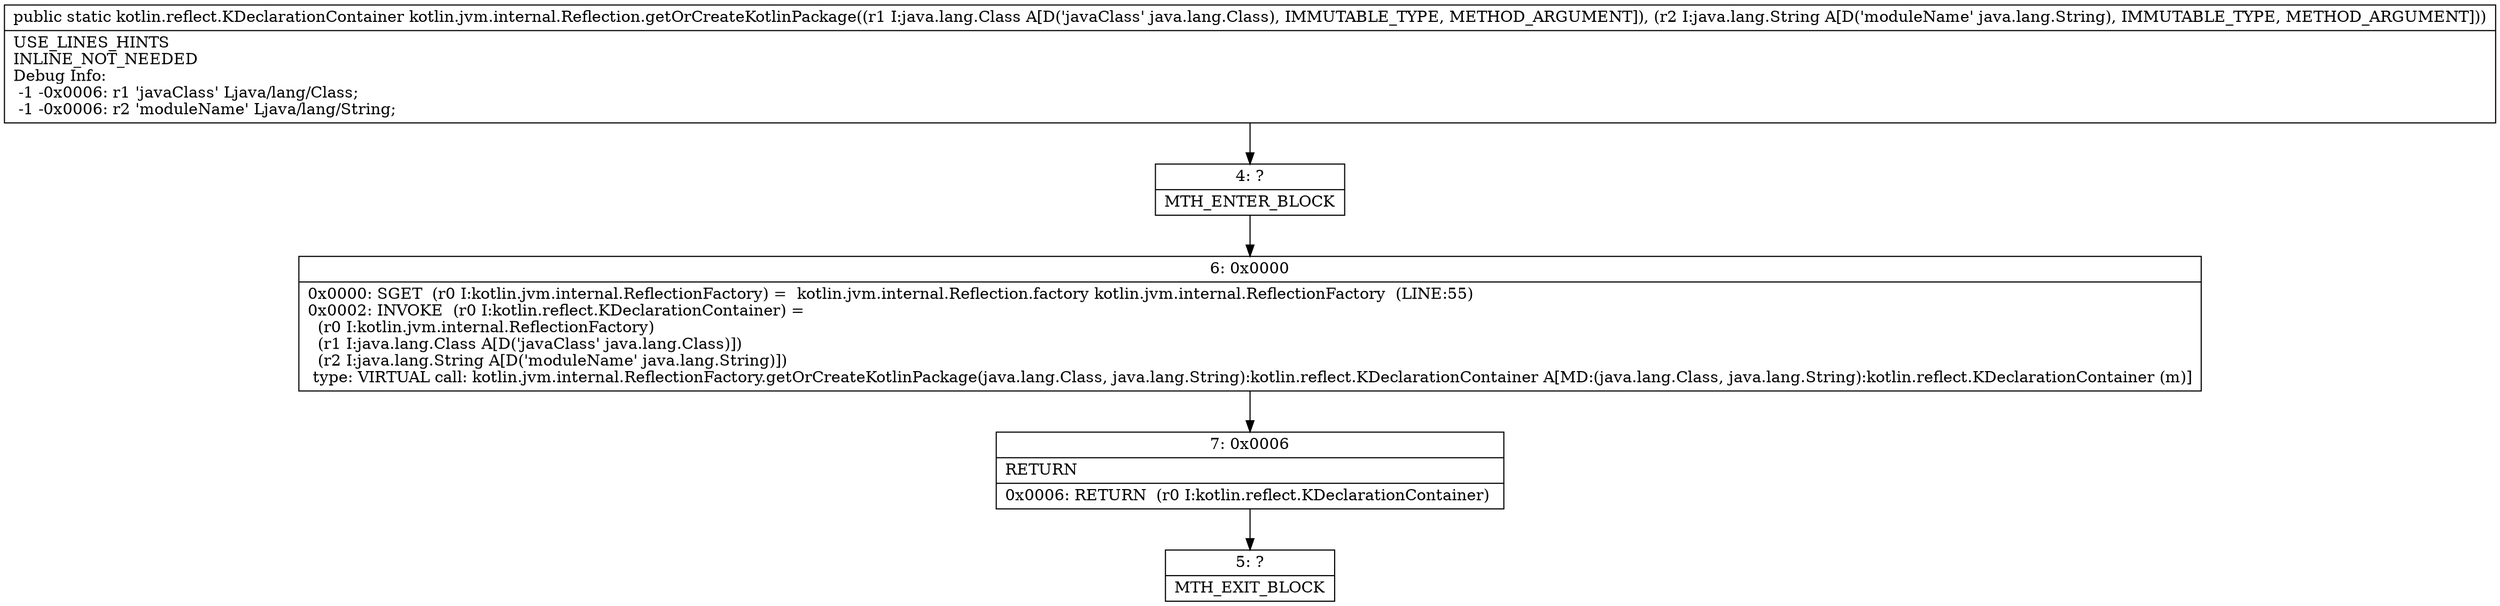 digraph "CFG forkotlin.jvm.internal.Reflection.getOrCreateKotlinPackage(Ljava\/lang\/Class;Ljava\/lang\/String;)Lkotlin\/reflect\/KDeclarationContainer;" {
Node_4 [shape=record,label="{4\:\ ?|MTH_ENTER_BLOCK\l}"];
Node_6 [shape=record,label="{6\:\ 0x0000|0x0000: SGET  (r0 I:kotlin.jvm.internal.ReflectionFactory) =  kotlin.jvm.internal.Reflection.factory kotlin.jvm.internal.ReflectionFactory  (LINE:55)\l0x0002: INVOKE  (r0 I:kotlin.reflect.KDeclarationContainer) = \l  (r0 I:kotlin.jvm.internal.ReflectionFactory)\l  (r1 I:java.lang.Class A[D('javaClass' java.lang.Class)])\l  (r2 I:java.lang.String A[D('moduleName' java.lang.String)])\l type: VIRTUAL call: kotlin.jvm.internal.ReflectionFactory.getOrCreateKotlinPackage(java.lang.Class, java.lang.String):kotlin.reflect.KDeclarationContainer A[MD:(java.lang.Class, java.lang.String):kotlin.reflect.KDeclarationContainer (m)]\l}"];
Node_7 [shape=record,label="{7\:\ 0x0006|RETURN\l|0x0006: RETURN  (r0 I:kotlin.reflect.KDeclarationContainer) \l}"];
Node_5 [shape=record,label="{5\:\ ?|MTH_EXIT_BLOCK\l}"];
MethodNode[shape=record,label="{public static kotlin.reflect.KDeclarationContainer kotlin.jvm.internal.Reflection.getOrCreateKotlinPackage((r1 I:java.lang.Class A[D('javaClass' java.lang.Class), IMMUTABLE_TYPE, METHOD_ARGUMENT]), (r2 I:java.lang.String A[D('moduleName' java.lang.String), IMMUTABLE_TYPE, METHOD_ARGUMENT]))  | USE_LINES_HINTS\lINLINE_NOT_NEEDED\lDebug Info:\l  \-1 \-0x0006: r1 'javaClass' Ljava\/lang\/Class;\l  \-1 \-0x0006: r2 'moduleName' Ljava\/lang\/String;\l}"];
MethodNode -> Node_4;Node_4 -> Node_6;
Node_6 -> Node_7;
Node_7 -> Node_5;
}

